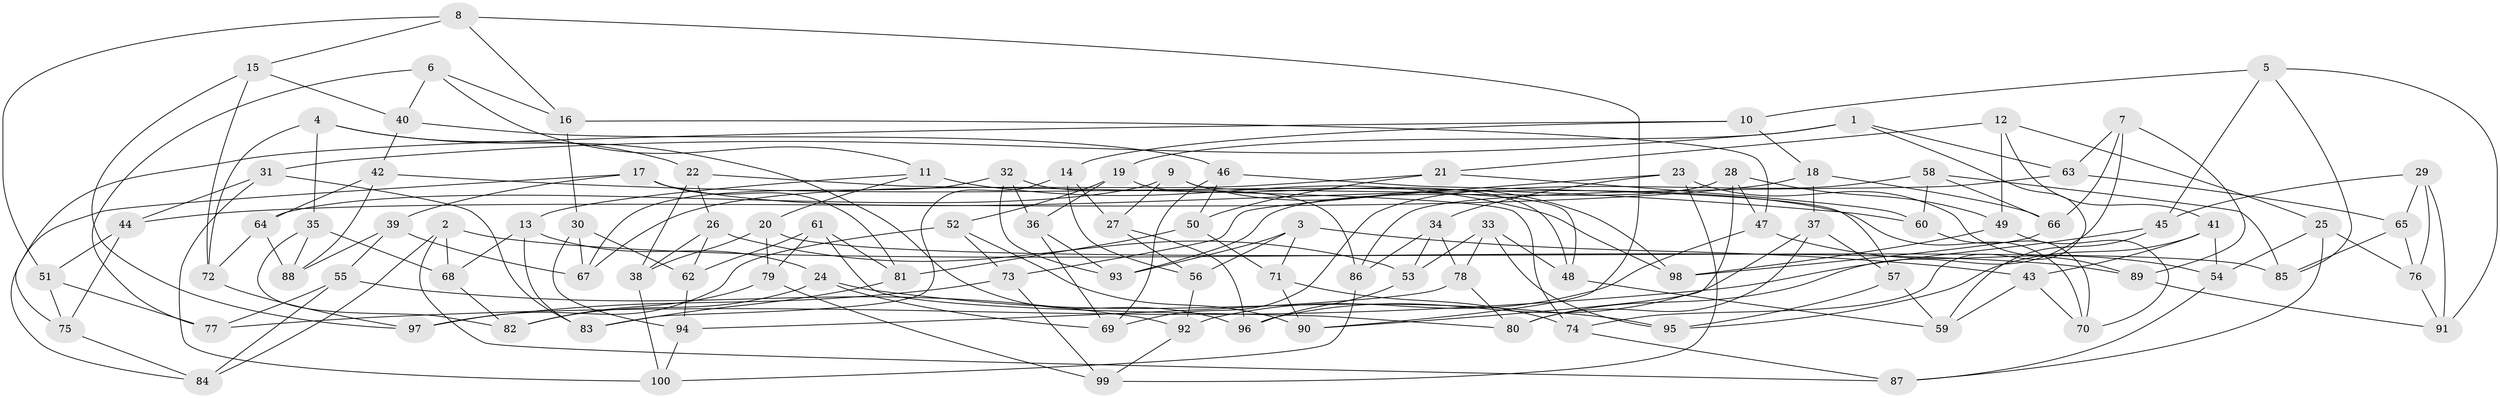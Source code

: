 // Generated by graph-tools (version 1.1) at 2025/11/02/27/25 16:11:44]
// undirected, 100 vertices, 200 edges
graph export_dot {
graph [start="1"]
  node [color=gray90,style=filled];
  1;
  2;
  3;
  4;
  5;
  6;
  7;
  8;
  9;
  10;
  11;
  12;
  13;
  14;
  15;
  16;
  17;
  18;
  19;
  20;
  21;
  22;
  23;
  24;
  25;
  26;
  27;
  28;
  29;
  30;
  31;
  32;
  33;
  34;
  35;
  36;
  37;
  38;
  39;
  40;
  41;
  42;
  43;
  44;
  45;
  46;
  47;
  48;
  49;
  50;
  51;
  52;
  53;
  54;
  55;
  56;
  57;
  58;
  59;
  60;
  61;
  62;
  63;
  64;
  65;
  66;
  67;
  68;
  69;
  70;
  71;
  72;
  73;
  74;
  75;
  76;
  77;
  78;
  79;
  80;
  81;
  82;
  83;
  84;
  85;
  86;
  87;
  88;
  89;
  90;
  91;
  92;
  93;
  94;
  95;
  96;
  97;
  98;
  99;
  100;
  1 -- 63;
  1 -- 31;
  1 -- 19;
  1 -- 74;
  2 -- 68;
  2 -- 89;
  2 -- 87;
  2 -- 84;
  3 -- 43;
  3 -- 71;
  3 -- 93;
  3 -- 56;
  4 -- 96;
  4 -- 35;
  4 -- 22;
  4 -- 72;
  5 -- 91;
  5 -- 10;
  5 -- 45;
  5 -- 85;
  6 -- 77;
  6 -- 11;
  6 -- 40;
  6 -- 16;
  7 -- 80;
  7 -- 66;
  7 -- 63;
  7 -- 89;
  8 -- 16;
  8 -- 90;
  8 -- 51;
  8 -- 15;
  9 -- 48;
  9 -- 64;
  9 -- 27;
  9 -- 98;
  10 -- 18;
  10 -- 14;
  10 -- 75;
  11 -- 98;
  11 -- 13;
  11 -- 20;
  12 -- 41;
  12 -- 25;
  12 -- 21;
  12 -- 49;
  13 -- 24;
  13 -- 68;
  13 -- 83;
  14 -- 27;
  14 -- 83;
  14 -- 56;
  15 -- 40;
  15 -- 97;
  15 -- 72;
  16 -- 47;
  16 -- 30;
  17 -- 84;
  17 -- 81;
  17 -- 39;
  17 -- 70;
  18 -- 66;
  18 -- 44;
  18 -- 37;
  19 -- 36;
  19 -- 52;
  19 -- 48;
  20 -- 38;
  20 -- 79;
  20 -- 85;
  21 -- 50;
  21 -- 67;
  21 -- 60;
  22 -- 74;
  22 -- 38;
  22 -- 26;
  23 -- 34;
  23 -- 89;
  23 -- 73;
  23 -- 99;
  24 -- 95;
  24 -- 82;
  24 -- 69;
  25 -- 87;
  25 -- 54;
  25 -- 76;
  26 -- 62;
  26 -- 38;
  26 -- 53;
  27 -- 56;
  27 -- 96;
  28 -- 49;
  28 -- 90;
  28 -- 47;
  28 -- 93;
  29 -- 65;
  29 -- 76;
  29 -- 91;
  29 -- 45;
  30 -- 94;
  30 -- 62;
  30 -- 67;
  31 -- 100;
  31 -- 83;
  31 -- 44;
  32 -- 67;
  32 -- 36;
  32 -- 93;
  32 -- 86;
  33 -- 53;
  33 -- 48;
  33 -- 95;
  33 -- 78;
  34 -- 86;
  34 -- 53;
  34 -- 78;
  35 -- 88;
  35 -- 68;
  35 -- 82;
  36 -- 69;
  36 -- 93;
  37 -- 96;
  37 -- 80;
  37 -- 57;
  38 -- 100;
  39 -- 55;
  39 -- 67;
  39 -- 88;
  40 -- 42;
  40 -- 46;
  41 -- 54;
  41 -- 43;
  41 -- 95;
  42 -- 64;
  42 -- 88;
  42 -- 60;
  43 -- 70;
  43 -- 59;
  44 -- 75;
  44 -- 51;
  45 -- 59;
  45 -- 77;
  46 -- 50;
  46 -- 57;
  46 -- 69;
  47 -- 54;
  47 -- 92;
  48 -- 59;
  49 -- 70;
  49 -- 98;
  50 -- 71;
  50 -- 81;
  51 -- 75;
  51 -- 77;
  52 -- 97;
  52 -- 73;
  52 -- 90;
  53 -- 96;
  54 -- 87;
  55 -- 92;
  55 -- 84;
  55 -- 77;
  56 -- 92;
  57 -- 59;
  57 -- 95;
  58 -- 66;
  58 -- 85;
  58 -- 60;
  58 -- 69;
  60 -- 70;
  61 -- 62;
  61 -- 79;
  61 -- 80;
  61 -- 81;
  62 -- 94;
  63 -- 65;
  63 -- 86;
  64 -- 72;
  64 -- 88;
  65 -- 85;
  65 -- 76;
  66 -- 98;
  68 -- 82;
  71 -- 90;
  71 -- 74;
  72 -- 97;
  73 -- 99;
  73 -- 97;
  74 -- 87;
  75 -- 84;
  76 -- 91;
  78 -- 80;
  78 -- 94;
  79 -- 82;
  79 -- 99;
  81 -- 83;
  86 -- 100;
  89 -- 91;
  92 -- 99;
  94 -- 100;
}
